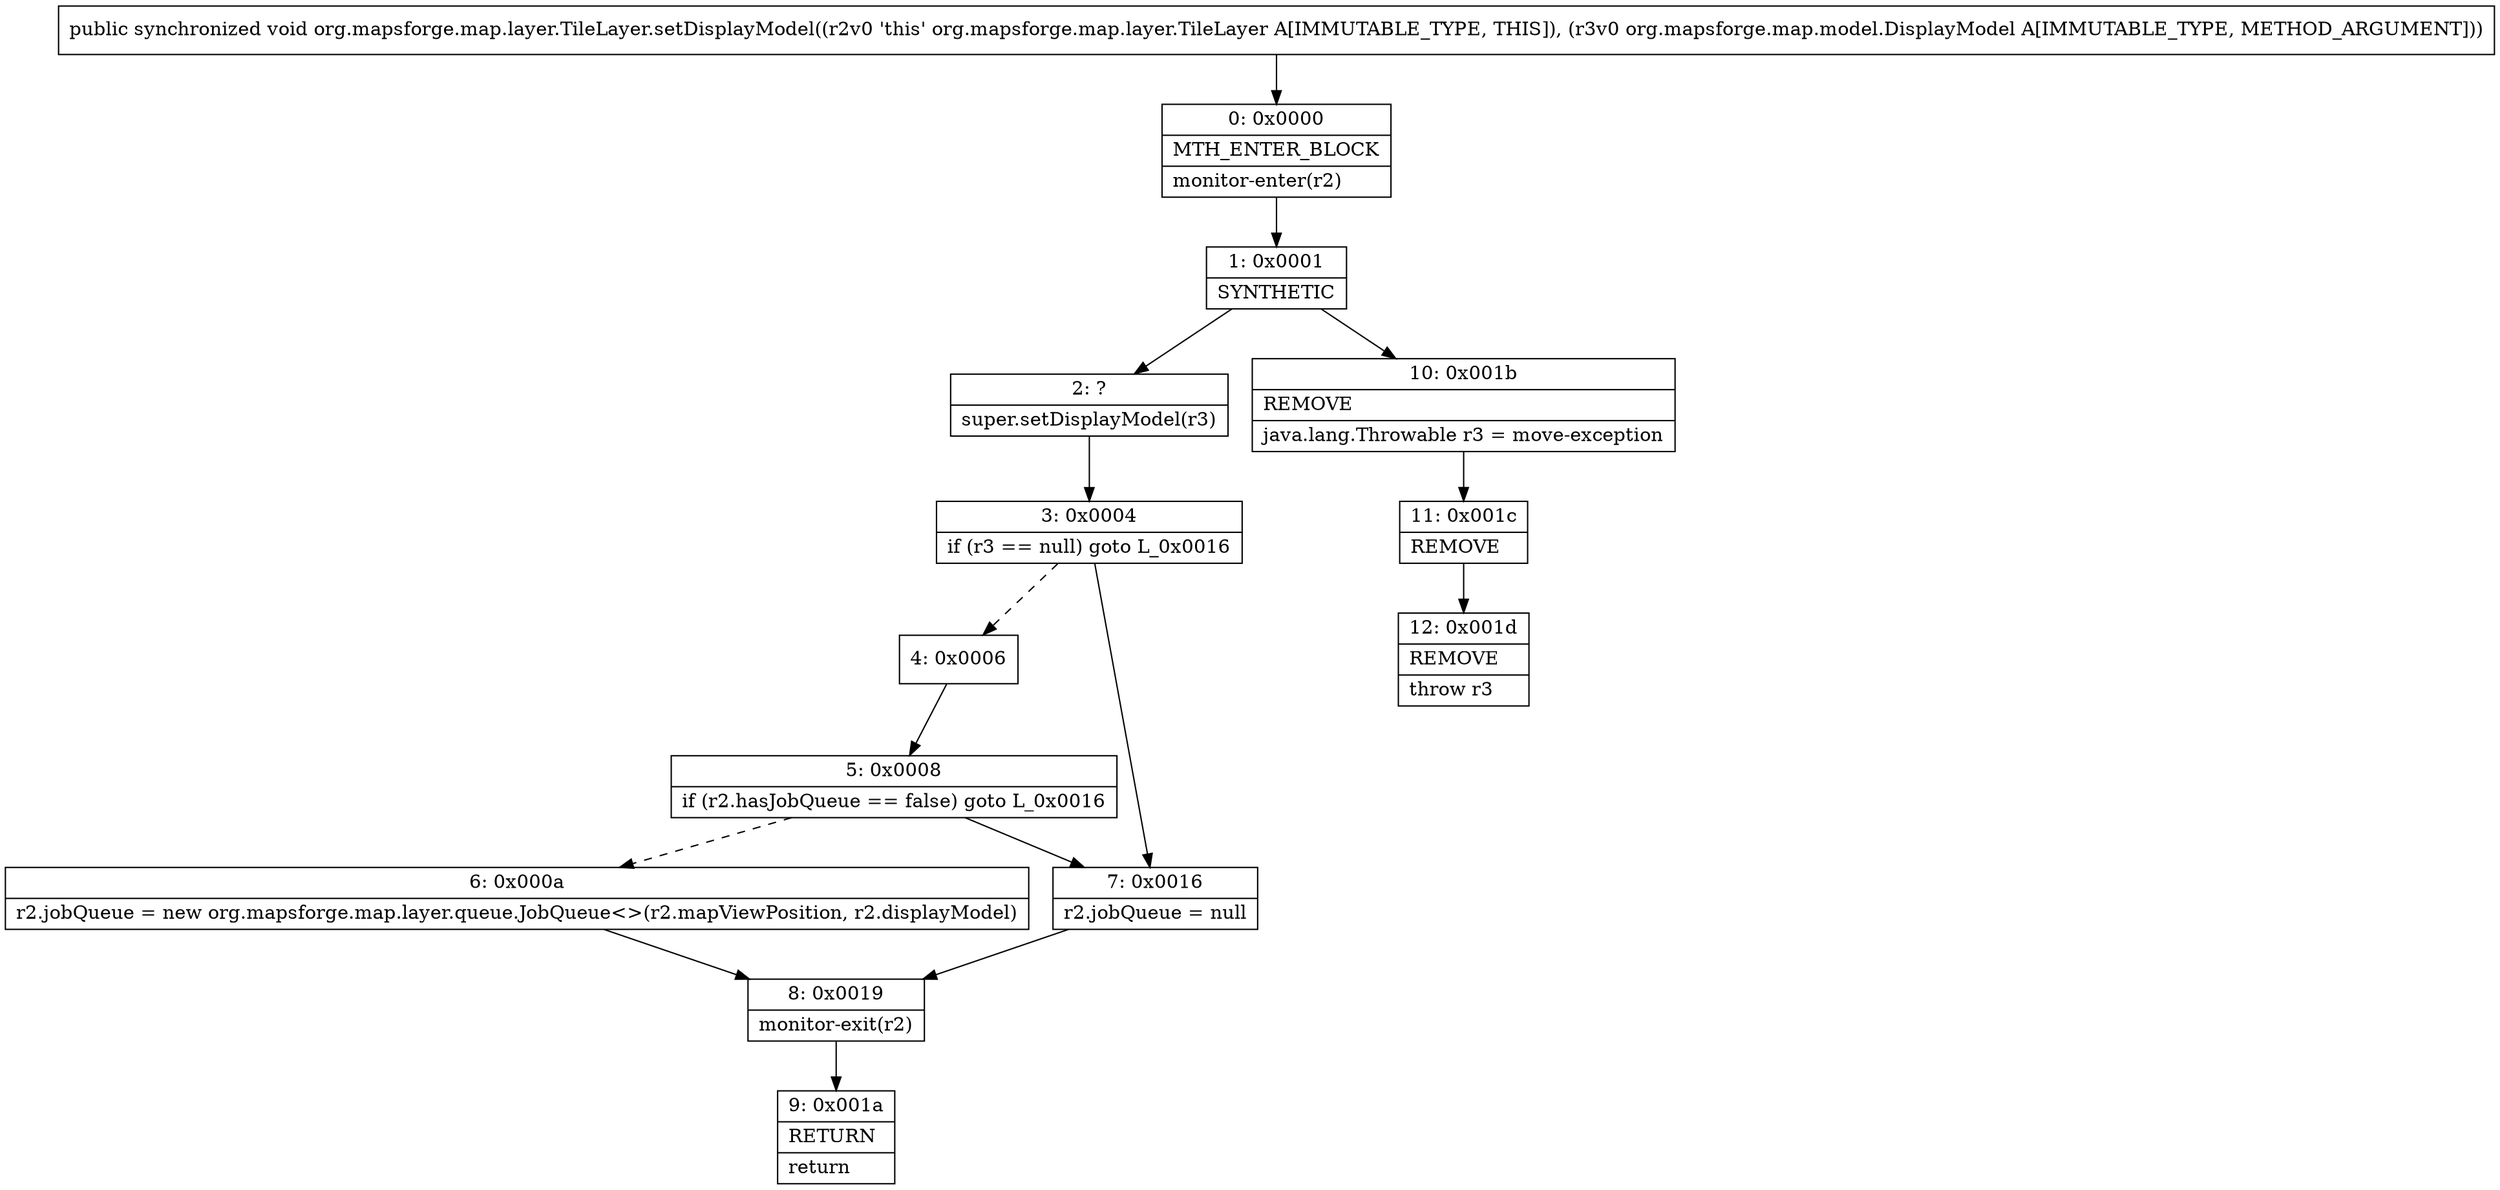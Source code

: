 digraph "CFG fororg.mapsforge.map.layer.TileLayer.setDisplayModel(Lorg\/mapsforge\/map\/model\/DisplayModel;)V" {
Node_0 [shape=record,label="{0\:\ 0x0000|MTH_ENTER_BLOCK\l|monitor\-enter(r2)\l}"];
Node_1 [shape=record,label="{1\:\ 0x0001|SYNTHETIC\l}"];
Node_2 [shape=record,label="{2\:\ ?|super.setDisplayModel(r3)\l}"];
Node_3 [shape=record,label="{3\:\ 0x0004|if (r3 == null) goto L_0x0016\l}"];
Node_4 [shape=record,label="{4\:\ 0x0006}"];
Node_5 [shape=record,label="{5\:\ 0x0008|if (r2.hasJobQueue == false) goto L_0x0016\l}"];
Node_6 [shape=record,label="{6\:\ 0x000a|r2.jobQueue = new org.mapsforge.map.layer.queue.JobQueue\<\>(r2.mapViewPosition, r2.displayModel)\l}"];
Node_7 [shape=record,label="{7\:\ 0x0016|r2.jobQueue = null\l}"];
Node_8 [shape=record,label="{8\:\ 0x0019|monitor\-exit(r2)\l}"];
Node_9 [shape=record,label="{9\:\ 0x001a|RETURN\l|return\l}"];
Node_10 [shape=record,label="{10\:\ 0x001b|REMOVE\l|java.lang.Throwable r3 = move\-exception\l}"];
Node_11 [shape=record,label="{11\:\ 0x001c|REMOVE\l}"];
Node_12 [shape=record,label="{12\:\ 0x001d|REMOVE\l|throw r3\l}"];
MethodNode[shape=record,label="{public synchronized void org.mapsforge.map.layer.TileLayer.setDisplayModel((r2v0 'this' org.mapsforge.map.layer.TileLayer A[IMMUTABLE_TYPE, THIS]), (r3v0 org.mapsforge.map.model.DisplayModel A[IMMUTABLE_TYPE, METHOD_ARGUMENT])) }"];
MethodNode -> Node_0;
Node_0 -> Node_1;
Node_1 -> Node_2;
Node_1 -> Node_10;
Node_2 -> Node_3;
Node_3 -> Node_4[style=dashed];
Node_3 -> Node_7;
Node_4 -> Node_5;
Node_5 -> Node_6[style=dashed];
Node_5 -> Node_7;
Node_6 -> Node_8;
Node_7 -> Node_8;
Node_8 -> Node_9;
Node_10 -> Node_11;
Node_11 -> Node_12;
}

